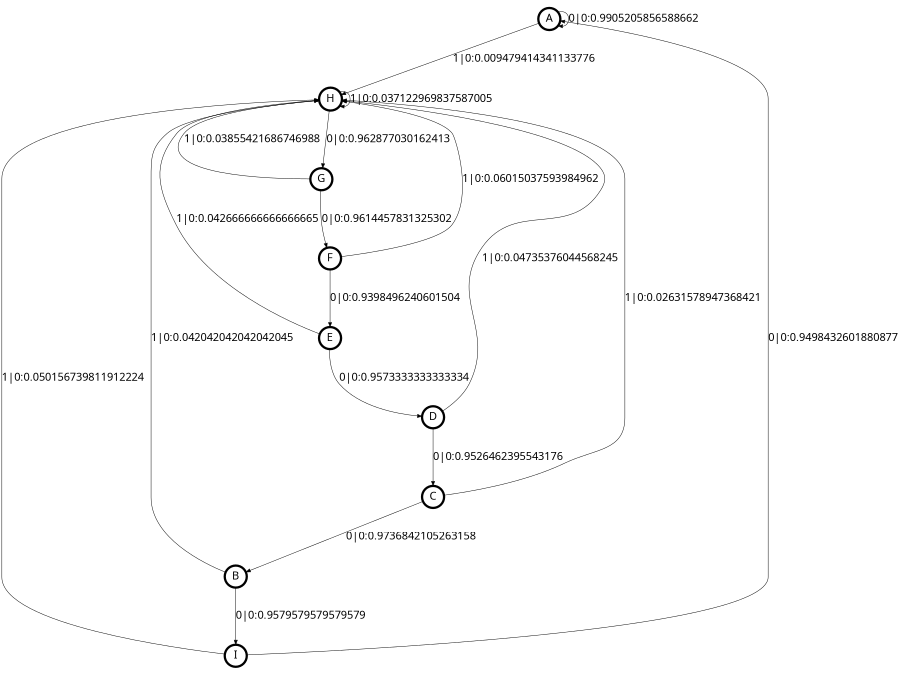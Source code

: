 digraph  {
size = "6,8.5";
ratio = "fill";
node
[shape = circle];
node [fontsize = 24];
node [penwidth = 5];
edge [fontsize = 24];
node [fontname = "CMU Serif Roman"];
graph [fontname = "CMU Serif Roman"];
edge [fontname = "CMU Serif Roman"];
A -> A [label = "0|0:0.9905205856588662\l"];
A -> H [label = "1|0:0.009479414341133776\l"];
B -> H [label = "1|0:0.042042042042042045\l"];
B -> I [label = "0|0:0.9579579579579579\l"];
C -> B [label = "0|0:0.9736842105263158\l"];
C -> H [label = "1|0:0.02631578947368421\l"];
D -> C [label = "0|0:0.9526462395543176\l"];
D -> H [label = "1|0:0.04735376044568245\l"];
E -> D [label = "0|0:0.9573333333333334\l"];
E -> H [label = "1|0:0.042666666666666665\l"];
F -> E [label = "0|0:0.9398496240601504\l"];
F -> H [label = "1|0:0.06015037593984962\l"];
G -> F [label = "0|0:0.9614457831325302\l"];
G -> H [label = "1|0:0.03855421686746988\l"];
H -> G [label = "0|0:0.962877030162413\l"];
H -> H [label = "1|0:0.037122969837587005\l"];
I -> A [label = "0|0:0.9498432601880877\l"];
I -> H [label = "1|0:0.050156739811912224\l"];
}